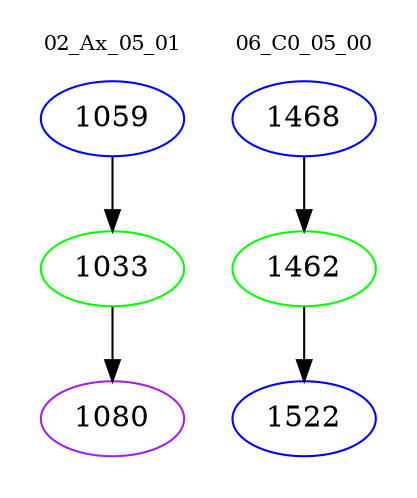 digraph{
subgraph cluster_0 {
color = white
label = "02_Ax_05_01";
fontsize=10;
T0_1059 [label="1059", color="blue"]
T0_1059 -> T0_1033 [color="black"]
T0_1033 [label="1033", color="green"]
T0_1033 -> T0_1080 [color="black"]
T0_1080 [label="1080", color="purple"]
}
subgraph cluster_1 {
color = white
label = "06_C0_05_00";
fontsize=10;
T1_1468 [label="1468", color="blue"]
T1_1468 -> T1_1462 [color="black"]
T1_1462 [label="1462", color="green"]
T1_1462 -> T1_1522 [color="black"]
T1_1522 [label="1522", color="blue"]
}
}
